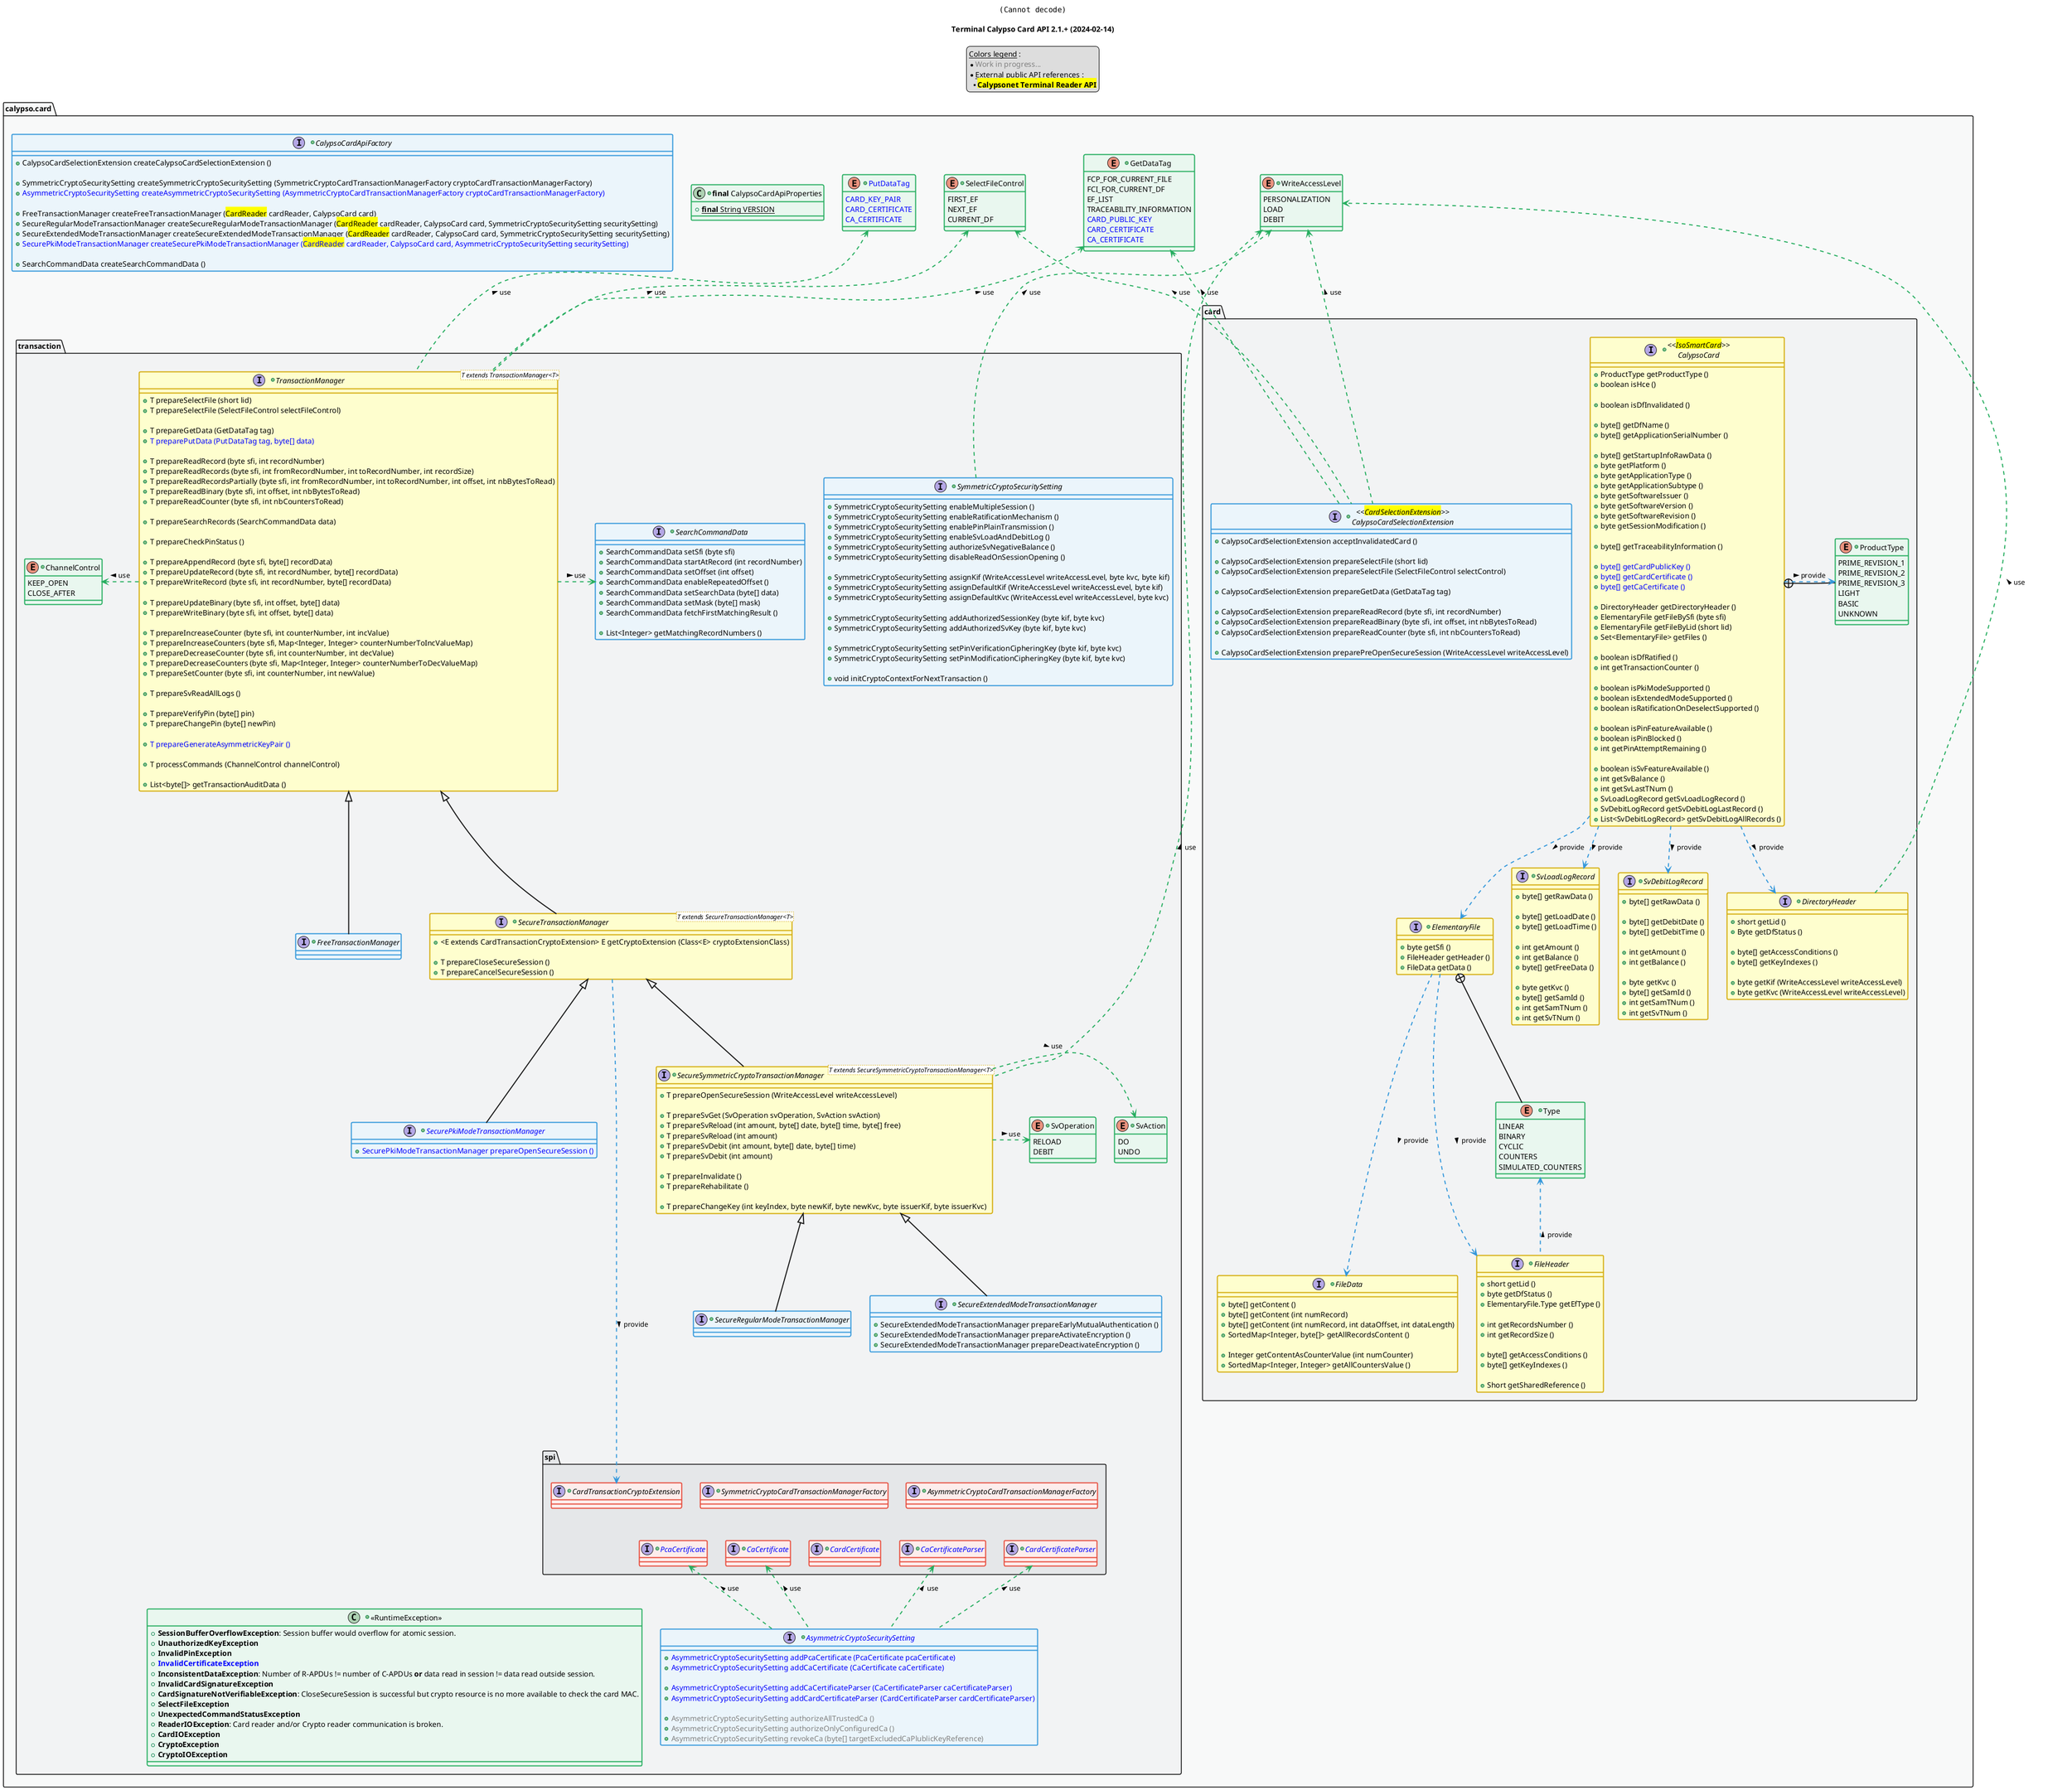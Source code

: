 @startuml
title
    <img:../assets/logo.svg{scale=0.2}>

    Terminal Calypso Card API 2.1.+ (2024-02-14)
end title

' == THEME ==

'Couleurs issues de : https://htmlcolorcodes.com/fr/tableau-de-couleur/tableau-de-couleur-design-plat/
!define C_GREY1 F8F9F9
!define C_GREY2 F2F3F4
!define C_GREY3 E5E7E9
!define C_GREY4 D7DBDD
!define C_GREY5 CACFD2
!define C_GREY6 BDC3C7
!define C_LINK 3498DB
!define C_USE 27AE60
!define C_THROW 2C3E50

' -- Styles that don't work with new version of plantuml --
skinparam stereotypeABorderColor #A9DCDF
skinparam stereotypeIBorderColor #B4A7E5
skinparam stereotypeCBorderColor #ADD1B2
skinparam stereotypeEBorderColor #EB93DF
' -- END --

skinparam ClassBorderThickness 2
skinparam ArrowThickness 2

' Yellow
skinparam ClassBackgroundColor #FEFECE
skinparam ClassBorderColor #D4AC0D
' Red
skinparam ClassBackgroundColor<<red>> #FDEDEC
skinparam ClassBorderColor<<red>> #E74C3C
hide <<red>> stereotype
' Purple
skinparam ClassBackgroundColor<<purple>> #F4ECF7
skinparam ClassBorderColor<<purple>> #8E44AD
hide <<purple>> stereotype
' blue
skinparam ClassBackgroundColor<<blue>> #EBF5FB
skinparam ClassBorderColor<<blue>> #3498DB
hide <<blue>> stereotype
' Green
skinparam ClassBackgroundColor<<green>> #E9F7EF
skinparam ClassBorderColor<<green>> #27AE60
hide <<green>> stereotype
' Grey
skinparam ClassBackgroundColor<<grey>> #EAECEE
skinparam ClassBorderColor<<grey>> #2C3E50
hide <<grey>> stereotype

' == CONTENT ==

legend top
    __Colors legend__ :
    * <color:grey>Work in progress...
    * __External public API references__ :
    ** <back:yellow>**Calypsonet Terminal Reader API**</back>
end legend

package "calypso.card" as calypsoCard {

+class "**final** CalypsoCardApiProperties" as ApiProperties <<green>> {
    +{static} **final** String VERSION
}
+interface "CalypsoCardApiFactory" as CalypsoCardApiFactory <<blue>> {
    +CalypsoCardSelectionExtension createCalypsoCardSelectionExtension ()

    +SymmetricCryptoSecuritySetting createSymmetricCryptoSecuritySetting (SymmetricCryptoCardTransactionManagerFactory cryptoCardTransactionManagerFactory)
    +<color:blue>AsymmetricCryptoSecuritySetting createAsymmetricCryptoSecuritySetting (AsymmetricCryptoCardTransactionManagerFactory cryptoCardTransactionManagerFactory)

    +FreeTransactionManager createFreeTransactionManager (<back:yellow>CardReader</back> cardReader, CalypsoCard card)
    +SecureRegularModeTransactionManager createSecureRegularModeTransactionManager (<back:yellow>CardReader</back> cardReader, CalypsoCard card, SymmetricCryptoSecuritySetting securitySetting)
    +SecureExtendedModeTransactionManager createSecureExtendedModeTransactionManager (<back:yellow>CardReader</back> cardReader, CalypsoCard card, SymmetricCryptoSecuritySetting securitySetting)
    +<color:blue>SecurePkiModeTransactionManager createSecurePkiModeTransactionManager (<back:yellow>CardReader</back> cardReader, CalypsoCard card, AsymmetricCryptoSecuritySetting securitySetting)

    +SearchCommandData createSearchCommandData ()
}
+enum WriteAccessLevel <<green>> {
    PERSONALIZATION
    LOAD
    DEBIT
}
+enum SelectFileControl <<green>> {
    FIRST_EF
    NEXT_EF
    CURRENT_DF
}
+enum GetDataTag <<green>> {
    FCP_FOR_CURRENT_FILE
    FCI_FOR_CURRENT_DF
    EF_LIST
    TRACEABILITY_INFORMATION
    <color:blue>CARD_PUBLIC_KEY
    <color:blue>CARD_CERTIFICATE
    <color:blue>CA_CERTIFICATE
}
+enum "<color:blue>PutDataTag" as PutDataTag <<green>> {
    <color:blue>CARD_KEY_PAIR
    <color:blue>CARD_CERTIFICATE
    <color:blue>CA_CERTIFICATE
}
package "card" as card {
    +interface "<<<back:yellow>CardSelectionExtension</back>>>\nCalypsoCardSelectionExtension" as CalypsoCardSelectionExtension <<blue>> {
        +CalypsoCardSelectionExtension acceptInvalidatedCard ()

        +CalypsoCardSelectionExtension prepareSelectFile (short lid)
        +CalypsoCardSelectionExtension prepareSelectFile (SelectFileControl selectControl)

        +CalypsoCardSelectionExtension prepareGetData (GetDataTag tag)

        +CalypsoCardSelectionExtension prepareReadRecord (byte sfi, int recordNumber)
        +CalypsoCardSelectionExtension prepareReadBinary (byte sfi, int offset, int nbBytesToRead)
        +CalypsoCardSelectionExtension prepareReadCounter (byte sfi, int nbCountersToRead)

        +CalypsoCardSelectionExtension preparePreOpenSecureSession (WriteAccessLevel writeAccessLevel)
    }
    +interface "<<<back:yellow>IsoSmartCard</back>>>\nCalypsoCard" as CalypsoCard {
        +ProductType getProductType ()
        +boolean isHce ()

        +boolean isDfInvalidated ()

        +byte[] getDfName ()
        +byte[] getApplicationSerialNumber ()

        +byte[] getStartupInfoRawData ()
        +byte getPlatform ()
        +byte getApplicationType ()
        +byte getApplicationSubtype ()
        +byte getSoftwareIssuer ()
        +byte getSoftwareVersion ()
        +byte getSoftwareRevision ()
        +byte getSessionModification ()

        +byte[] getTraceabilityInformation ()

        +<color:blue>byte[] getCardPublicKey ()
        +<color:blue>byte[] getCardCertificate ()
        +<color:blue>byte[] getCaCertificate ()

        +DirectoryHeader getDirectoryHeader ()
        +ElementaryFile getFileBySfi (byte sfi)
        +ElementaryFile getFileByLid (short lid)
        +Set<ElementaryFile> getFiles ()

        +boolean isDfRatified ()
        +int getTransactionCounter ()

        +boolean isPkiModeSupported ()
        +boolean isExtendedModeSupported ()
        +boolean isRatificationOnDeselectSupported ()

        +boolean isPinFeatureAvailable ()
        +boolean isPinBlocked ()
        +int getPinAttemptRemaining ()

        +boolean isSvFeatureAvailable ()
        +int getSvBalance ()
        +int getSvLastTNum ()
        +SvLoadLogRecord getSvLoadLogRecord ()
        +SvDebitLogRecord getSvDebitLogLastRecord ()
        +List<SvDebitLogRecord> getSvDebitLogAllRecords ()
    }
    +interface DirectoryHeader {
        +short getLid ()
        +Byte getDfStatus ()

        +byte[] getAccessConditions ()
        +byte[] getKeyIndexes ()

        +byte getKif (WriteAccessLevel writeAccessLevel)
        +byte getKvc (WriteAccessLevel writeAccessLevel)
    }
    +interface ElementaryFile {
        +byte getSfi ()
        +FileHeader getHeader ()
        +FileData getData ()
    }
    +interface FileHeader {
        +short getLid ()
        +byte getDfStatus ()
        +ElementaryFile.Type getEfType ()

        +int getRecordsNumber ()
        +int getRecordSize ()

        +byte[] getAccessConditions ()
        +byte[] getKeyIndexes ()

        +Short getSharedReference ()
    }
    +enum "Type" as FileType <<green>> {
        LINEAR
        BINARY
        CYCLIC
        COUNTERS
        SIMULATED_COUNTERS
    }
    +interface FileData {
        +byte[] getContent ()
        +byte[] getContent (int numRecord)
        +byte[] getContent (int numRecord, int dataOffset, int dataLength)
        +SortedMap<Integer, byte[]> getAllRecordsContent ()

        +Integer getContentAsCounterValue (int numCounter)
        +SortedMap<Integer, Integer> getAllCountersValue ()
    }
    +enum "ProductType" as CardProductType <<green>> {
        PRIME_REVISION_1
        PRIME_REVISION_2
        PRIME_REVISION_3
        LIGHT
        BASIC
        UNKNOWN
    }
    +interface SvLoadLogRecord {
        +byte[] getRawData ()

        +byte[] getLoadDate ()
        +byte[] getLoadTime ()

        +int getAmount ()
        +int getBalance ()
        +byte[] getFreeData ()

        +byte getKvc ()
        +byte[] getSamId ()
        +int getSamTNum ()
        +int getSvTNum ()
    }
    +interface SvDebitLogRecord {
        +byte[] getRawData ()

        +byte[] getDebitDate ()
        +byte[] getDebitTime ()

        +int getAmount ()
        +int getBalance ()

        +byte getKvc ()
        +byte[] getSamId ()
        +int getSamTNum ()
        +int getSvTNum ()
    }
}
package "transaction" as transaction {
    ' Card
    +interface "TransactionManager" as TransactionManager<T extends TransactionManager<T>> {
        +T prepareSelectFile (short lid)
        +T prepareSelectFile (SelectFileControl selectFileControl)

        +T prepareGetData (GetDataTag tag)
        +<color:blue>T preparePutData (PutDataTag tag, byte[] data)

        +T prepareReadRecord (byte sfi, int recordNumber)
        +T prepareReadRecords (byte sfi, int fromRecordNumber, int toRecordNumber, int recordSize)
        +T prepareReadRecordsPartially (byte sfi, int fromRecordNumber, int toRecordNumber, int offset, int nbBytesToRead)
        +T prepareReadBinary (byte sfi, int offset, int nbBytesToRead)
        +T prepareReadCounter (byte sfi, int nbCountersToRead)

        +T prepareSearchRecords (SearchCommandData data)

        +T prepareCheckPinStatus ()

        +T prepareAppendRecord (byte sfi, byte[] recordData)
        +T prepareUpdateRecord (byte sfi, int recordNumber, byte[] recordData)
        +T prepareWriteRecord (byte sfi, int recordNumber, byte[] recordData)

        +T prepareUpdateBinary (byte sfi, int offset, byte[] data)
        +T prepareWriteBinary (byte sfi, int offset, byte[] data)

        +T prepareIncreaseCounter (byte sfi, int counterNumber, int incValue)
        +T prepareIncreaseCounters (byte sfi, Map<Integer, Integer> counterNumberToIncValueMap)
        +T prepareDecreaseCounter (byte sfi, int counterNumber, int decValue)
        +T prepareDecreaseCounters (byte sfi, Map<Integer, Integer> counterNumberToDecValueMap)
        +T prepareSetCounter (byte sfi, int counterNumber, int newValue)

        +T prepareSvReadAllLogs ()

        +T prepareVerifyPin (byte[] pin)
        +T prepareChangePin (byte[] newPin)

        +<color:blue>T prepareGenerateAsymmetricKeyPair ()

        +T processCommands (ChannelControl channelControl)

        +List<byte[]> getTransactionAuditData ()
    }
    +enum "ChannelControl" as ChannelControl <<green>> {
        KEEP_OPEN
        CLOSE_AFTER
    }
    +interface "FreeTransactionManager" as FreeTransactionManager <<blue>> extends TransactionManager {
    }
    +interface "SecureTransactionManager" as SecureTransactionManager<T extends SecureTransactionManager<T>> extends TransactionManager {
        +<E extends CardTransactionCryptoExtension> E getCryptoExtension (Class<E> cryptoExtensionClass)

        +T prepareCloseSecureSession ()
        +T prepareCancelSecureSession ()
    }
    +interface "SecureSymmetricCryptoTransactionManager" as SecureSymmetricCryptoTransactionManager<T extends SecureSymmetricCryptoTransactionManager<T>> extends SecureTransactionManager {
        +T prepareOpenSecureSession (WriteAccessLevel writeAccessLevel)

        +T prepareSvGet (SvOperation svOperation, SvAction svAction)
        +T prepareSvReload (int amount, byte[] date, byte[] time, byte[] free)
        +T prepareSvReload (int amount)
        +T prepareSvDebit (int amount, byte[] date, byte[] time)
        +T prepareSvDebit (int amount)

        +T prepareInvalidate ()
        +T prepareRehabilitate ()

        +T prepareChangeKey (int keyIndex, byte newKif, byte newKvc, byte issuerKif, byte issuerKvc)
    }
    +interface "SecureRegularModeTransactionManager" as SecureRegularModeTransactionManager <<blue>> extends SecureSymmetricCryptoTransactionManager {
    }
    +interface "SecureExtendedModeTransactionManager" as SecureExtendedModeTransactionManager <<blue>> extends SecureSymmetricCryptoTransactionManager {
        +SecureExtendedModeTransactionManager prepareEarlyMutualAuthentication ()
        +SecureExtendedModeTransactionManager prepareActivateEncryption ()
        +SecureExtendedModeTransactionManager prepareDeactivateEncryption ()
    }
    +interface "<color:blue>SecurePkiModeTransactionManager" as SecurePkiModeTransactionManager <<blue>> extends SecureTransactionManager {
        +<color:blue>SecurePkiModeTransactionManager prepareOpenSecureSession ()
    }

    +enum SvOperation <<green>> {
        RELOAD
        DEBIT
    }
    +enum SvAction <<green>> {
        DO
        UNDO
    }
    +interface "<color:blue>AsymmetricCryptoSecuritySetting" as AsymmetricCryptoSecuritySetting <<blue>> {
        +<color:blue>AsymmetricCryptoSecuritySetting addPcaCertificate (PcaCertificate pcaCertificate)
        +<color:blue>AsymmetricCryptoSecuritySetting addCaCertificate (CaCertificate caCertificate)

        +<color:blue>AsymmetricCryptoSecuritySetting addCaCertificateParser (CaCertificateParser caCertificateParser)
        +<color:blue>AsymmetricCryptoSecuritySetting addCardCertificateParser (CardCertificateParser cardCertificateParser)

        +<color:grey>AsymmetricCryptoSecuritySetting authorizeAllTrustedCa ()
        +<color:grey>AsymmetricCryptoSecuritySetting authorizeOnlyConfiguredCa ()
        +<color:grey>AsymmetricCryptoSecuritySetting revokeCa (byte[] targetExcludedCaPlublicKeyReference)
    }
    +interface "SymmetricCryptoSecuritySetting" as SymmetricCryptoSecuritySetting <<blue>> {
        +SymmetricCryptoSecuritySetting enableMultipleSession ()
        +SymmetricCryptoSecuritySetting enableRatificationMechanism ()
        +SymmetricCryptoSecuritySetting enablePinPlainTransmission ()
        +SymmetricCryptoSecuritySetting enableSvLoadAndDebitLog ()
        +SymmetricCryptoSecuritySetting authorizeSvNegativeBalance ()
        +SymmetricCryptoSecuritySetting disableReadOnSessionOpening ()

        +SymmetricCryptoSecuritySetting assignKif (WriteAccessLevel writeAccessLevel, byte kvc, byte kif)
        +SymmetricCryptoSecuritySetting assignDefaultKif (WriteAccessLevel writeAccessLevel, byte kif)
        +SymmetricCryptoSecuritySetting assignDefaultKvc (WriteAccessLevel writeAccessLevel, byte kvc)

        +SymmetricCryptoSecuritySetting addAuthorizedSessionKey (byte kif, byte kvc)
        +SymmetricCryptoSecuritySetting addAuthorizedSvKey (byte kif, byte kvc)

        +SymmetricCryptoSecuritySetting setPinVerificationCipheringKey (byte kif, byte kvc)
        +SymmetricCryptoSecuritySetting setPinModificationCipheringKey (byte kif, byte kvc)

        +void initCryptoContextForNextTransaction ()
    }
    +interface SearchCommandData <<blue>> {
        +SearchCommandData setSfi (byte sfi)
        +SearchCommandData startAtRecord (int recordNumber)
        +SearchCommandData setOffset (int offset)
        +SearchCommandData enableRepeatedOffset ()
        +SearchCommandData setSearchData (byte[] data)
        +SearchCommandData setMask (byte[] mask)
        +SearchCommandData fetchFirstMatchingResult ()

        +List<Integer> getMatchingRecordNumbers ()
    }
    ' Exceptions
    +class "<<RuntimeException>>" as RuntimeException <<green>> {
        +**SessionBufferOverflowException**: Session buffer would overflow for atomic session.
        +**UnauthorizedKeyException**
        +**InvalidPinException**
        +<color:blue>**InvalidCertificateException**
        +**InconsistentDataException**: Number of R-APDUs != number of C-APDUs **or** data read in session != data read outside session.
        +**InvalidCardSignatureException**
        +**CardSignatureNotVerifiableException**: CloseSecureSession is successful but crypto resource is no more available to check the card MAC.
        +**SelectFileException**
        +**UnexpectedCommandStatusException**
        +**ReaderIOException**: Card reader and/or Crypto reader communication is broken.
        +**CardIOException**
        +**CryptoException**
        +**CryptoIOException**
    }
    package "spi" as spi {
        +interface "AsymmetricCryptoCardTransactionManagerFactory" as AsymmetricCryptoCardTransactionManagerFactory <<red>> {
        }
        +interface "<color:blue>CaCertificateParser" as CaCertificateParser <<red>> {
        }
        +interface "<color:blue>CardCertificateParser" as CardCertificateParser <<red>> {
        }
        +interface "<color:blue>PcaCertificate" as PcaCertificate <<red>> {
        }
        +interface "<color:blue>CaCertificate" as CaCertificate <<red>> {
        }
        +interface "<color:blue>CardCertificate" as CardCertificate <<red>> {
        }
        +interface "SymmetricCryptoCardTransactionManagerFactory" as SymmetricCryptoCardTransactionManagerFactory <<red>> {
        }
        +interface "CardTransactionCryptoExtension" as CardTransactionCryptoExtension <<red>> {
        }
    }
}

}

' Associations

TransactionManager .up.> SelectFileControl #C_USE : use >
TransactionManager .up.> GetDataTag #C_USE : use >
TransactionManager .up.> PutDataTag #C_USE : use >
TransactionManager .left.> ChannelControl #C_USE : use >
TransactionManager .right.> SearchCommandData #C_USE : use >

SecureTransactionManager .....> CardTransactionCryptoExtension #C_LINK : provide >

SecureSymmetricCryptoTransactionManager .up.> WriteAccessLevel #C_USE : use >
SecureSymmetricCryptoTransactionManager .right.> SvOperation #C_USE : use >
SecureSymmetricCryptoTransactionManager .right.> SvAction #C_USE : use >

SymmetricCryptoSecuritySetting .up.> WriteAccessLevel #C_USE : use >

AsymmetricCryptoSecuritySetting .up.> PcaCertificate #C_USE : use >
AsymmetricCryptoSecuritySetting .up.> CaCertificate #C_USE : use >
AsymmetricCryptoSecuritySetting .up.> CaCertificateParser #C_USE : use >
AsymmetricCryptoSecuritySetting .up.> CardCertificateParser #C_USE : use >

CalypsoCardSelectionExtension .up.> SelectFileControl #C_USE : use >
CalypsoCardSelectionExtension .up.> GetDataTag #C_USE : use >
CalypsoCardSelectionExtension .up.> WriteAccessLevel #C_USE : use >

CalypsoCard ..> DirectoryHeader #C_LINK : provide >
CalypsoCard ..> ElementaryFile #C_LINK : provide >
CalypsoCard +-right- CardProductType
CalypsoCard .right.> CardProductType #C_LINK : provide >
CalypsoCard ..> SvLoadLogRecord #C_LINK : provide >
CalypsoCard ..> SvDebitLogRecord #C_LINK : provide >

DirectoryHeader ..> WriteAccessLevel #C_USE : use >

ElementaryFile +-- FileType
ElementaryFile ...> FileHeader #C_LINK : provide >
ElementaryFile ...> FileData #C_LINK : provide >

FileHeader .up.> FileType #C_LINK : provide >

' == LAYOUT ==

'SymmetricCryptoSecuritySetting -[hidden]- AsymmetricCryptoSecuritySetting
AsymmetricCryptoSecuritySetting -[hidden]left- RuntimeException

AsymmetricCryptoCardTransactionManagerFactory -[hidden]- PcaCertificate
PcaCertificate -[hidden]right- CaCertificate
CaCertificate -[hidden]right- CardCertificate
CardCertificate -[hidden]right- CaCertificateParser
CaCertificateParser -[hidden]right- CardCertificateParser

' == STYLE ==

package calypsoCard #C_GREY1 {}
package calypsoCard.card #C_GREY2 {}
package calypsoCard.transaction #C_GREY2 {}
package calypsoCard.transaction.spi #C_GREY3 {}

@enduml